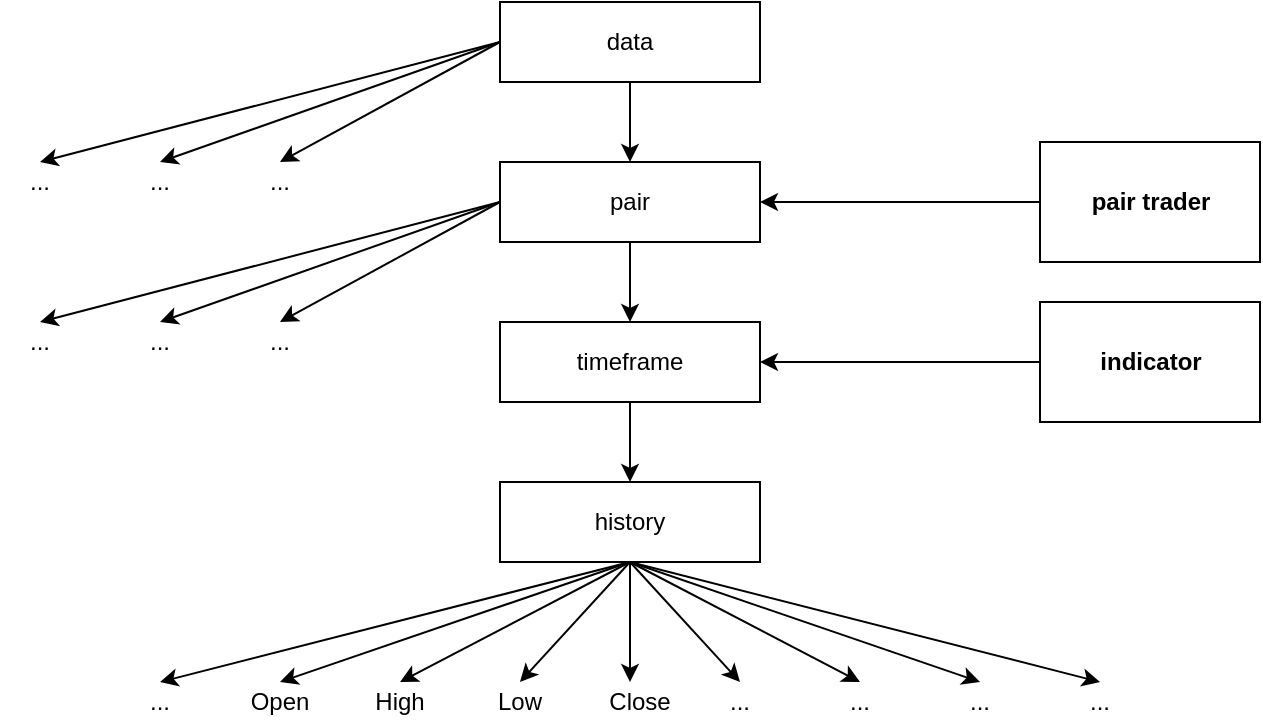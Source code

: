 <mxfile version="14.9.4" type="device"><diagram id="bZwGML5hGIHTJeVwTkUx" name="Page-1"><mxGraphModel dx="413" dy="1223" grid="0" gridSize="10" guides="1" tooltips="1" connect="1" arrows="1" fold="1" page="0" pageScale="1" pageWidth="827" pageHeight="1169" math="0" shadow="0"><root><mxCell id="0"/><mxCell id="1" parent="0"/><mxCell id="idKDhrSusmOBaiKYivAA-1" value="data" style="rounded=0;whiteSpace=wrap;html=1;" parent="1" vertex="1"><mxGeometry x="670" y="-680" width="130" height="40" as="geometry"/></mxCell><mxCell id="idKDhrSusmOBaiKYivAA-2" value="pair" style="rounded=0;whiteSpace=wrap;html=1;" parent="1" vertex="1"><mxGeometry x="670" y="-600" width="130" height="40" as="geometry"/></mxCell><mxCell id="idKDhrSusmOBaiKYivAA-3" value="timeframe" style="rounded=0;whiteSpace=wrap;html=1;" parent="1" vertex="1"><mxGeometry x="670" y="-520" width="130" height="40" as="geometry"/></mxCell><mxCell id="idKDhrSusmOBaiKYivAA-4" value="history" style="rounded=0;whiteSpace=wrap;html=1;" parent="1" vertex="1"><mxGeometry x="670" y="-440" width="130" height="40" as="geometry"/></mxCell><mxCell id="idKDhrSusmOBaiKYivAA-9" style="edgeStyle=orthogonalEdgeStyle;rounded=0;orthogonalLoop=1;jettySize=auto;html=1;entryX=1;entryY=0.5;entryDx=0;entryDy=0;" parent="1" source="idKDhrSusmOBaiKYivAA-8" target="idKDhrSusmOBaiKYivAA-3" edge="1"><mxGeometry relative="1" as="geometry"/></mxCell><mxCell id="idKDhrSusmOBaiKYivAA-8" value="&lt;b&gt;indicator&lt;/b&gt;" style="html=1;" parent="1" vertex="1"><mxGeometry x="940" y="-530" width="110" height="60" as="geometry"/></mxCell><mxCell id="idKDhrSusmOBaiKYivAA-11" style="edgeStyle=orthogonalEdgeStyle;rounded=0;orthogonalLoop=1;jettySize=auto;html=1;entryX=1;entryY=0.5;entryDx=0;entryDy=0;" parent="1" source="idKDhrSusmOBaiKYivAA-10" target="idKDhrSusmOBaiKYivAA-2" edge="1"><mxGeometry relative="1" as="geometry"/></mxCell><mxCell id="idKDhrSusmOBaiKYivAA-10" value="&lt;b&gt;pair trader&lt;/b&gt;" style="html=1;" parent="1" vertex="1"><mxGeometry x="940" y="-610" width="110" height="60" as="geometry"/></mxCell><mxCell id="JJv5Qv0ltP3c24fvBPiS-1" value="" style="endArrow=classic;html=1;exitX=0;exitY=0.5;exitDx=0;exitDy=0;" edge="1" parent="1" source="idKDhrSusmOBaiKYivAA-1"><mxGeometry width="50" height="50" relative="1" as="geometry"><mxPoint x="790" y="-460" as="sourcePoint"/><mxPoint x="440" y="-600" as="targetPoint"/></mxGeometry></mxCell><mxCell id="JJv5Qv0ltP3c24fvBPiS-2" value="" style="endArrow=classic;html=1;exitX=0;exitY=0.5;exitDx=0;exitDy=0;" edge="1" parent="1" source="idKDhrSusmOBaiKYivAA-1"><mxGeometry width="50" height="50" relative="1" as="geometry"><mxPoint x="680" y="-660" as="sourcePoint"/><mxPoint x="500" y="-600" as="targetPoint"/></mxGeometry></mxCell><mxCell id="JJv5Qv0ltP3c24fvBPiS-3" value="" style="endArrow=classic;html=1;" edge="1" parent="1"><mxGeometry width="50" height="50" relative="1" as="geometry"><mxPoint x="670" y="-660" as="sourcePoint"/><mxPoint x="560" y="-600" as="targetPoint"/></mxGeometry></mxCell><mxCell id="JJv5Qv0ltP3c24fvBPiS-4" value="" style="endArrow=classic;html=1;" edge="1" parent="1" source="idKDhrSusmOBaiKYivAA-1" target="idKDhrSusmOBaiKYivAA-2"><mxGeometry width="50" height="50" relative="1" as="geometry"><mxPoint x="734.66" y="-640.0" as="sourcePoint"/><mxPoint x="734.66" y="-600.0" as="targetPoint"/></mxGeometry></mxCell><mxCell id="JJv5Qv0ltP3c24fvBPiS-5" value="" style="endArrow=classic;html=1;" edge="1" parent="1" source="idKDhrSusmOBaiKYivAA-2" target="idKDhrSusmOBaiKYivAA-3"><mxGeometry width="50" height="50" relative="1" as="geometry"><mxPoint x="745" y="-630.0" as="sourcePoint"/><mxPoint x="745" y="-590.0" as="targetPoint"/></mxGeometry></mxCell><mxCell id="JJv5Qv0ltP3c24fvBPiS-6" value="" style="endArrow=classic;html=1;exitX=0;exitY=0.5;exitDx=0;exitDy=0;" edge="1" parent="1"><mxGeometry width="50" height="50" relative="1" as="geometry"><mxPoint x="670" y="-580" as="sourcePoint"/><mxPoint x="440.0" y="-520.0" as="targetPoint"/></mxGeometry></mxCell><mxCell id="JJv5Qv0ltP3c24fvBPiS-7" value="" style="endArrow=classic;html=1;exitX=0;exitY=0.5;exitDx=0;exitDy=0;" edge="1" parent="1"><mxGeometry width="50" height="50" relative="1" as="geometry"><mxPoint x="670" y="-580" as="sourcePoint"/><mxPoint x="500" y="-520.0" as="targetPoint"/></mxGeometry></mxCell><mxCell id="JJv5Qv0ltP3c24fvBPiS-8" value="" style="endArrow=classic;html=1;" edge="1" parent="1"><mxGeometry width="50" height="50" relative="1" as="geometry"><mxPoint x="670" y="-580" as="sourcePoint"/><mxPoint x="560" y="-520.0" as="targetPoint"/></mxGeometry></mxCell><mxCell id="JJv5Qv0ltP3c24fvBPiS-9" value="..." style="text;html=1;strokeColor=none;fillColor=none;align=center;verticalAlign=middle;whiteSpace=wrap;rounded=0;" vertex="1" parent="1"><mxGeometry x="420" y="-600" width="40" height="20" as="geometry"/></mxCell><mxCell id="JJv5Qv0ltP3c24fvBPiS-10" value="..." style="text;html=1;strokeColor=none;fillColor=none;align=center;verticalAlign=middle;whiteSpace=wrap;rounded=0;" vertex="1" parent="1"><mxGeometry x="480" y="-600" width="40" height="20" as="geometry"/></mxCell><mxCell id="JJv5Qv0ltP3c24fvBPiS-11" value="..." style="text;html=1;strokeColor=none;fillColor=none;align=center;verticalAlign=middle;whiteSpace=wrap;rounded=0;" vertex="1" parent="1"><mxGeometry x="540" y="-600" width="40" height="20" as="geometry"/></mxCell><mxCell id="JJv5Qv0ltP3c24fvBPiS-12" value="..." style="text;html=1;strokeColor=none;fillColor=none;align=center;verticalAlign=middle;whiteSpace=wrap;rounded=0;" vertex="1" parent="1"><mxGeometry x="420" y="-520" width="40" height="20" as="geometry"/></mxCell><mxCell id="JJv5Qv0ltP3c24fvBPiS-13" value="..." style="text;html=1;strokeColor=none;fillColor=none;align=center;verticalAlign=middle;whiteSpace=wrap;rounded=0;" vertex="1" parent="1"><mxGeometry x="480" y="-520" width="40" height="20" as="geometry"/></mxCell><mxCell id="JJv5Qv0ltP3c24fvBPiS-14" value="..." style="text;html=1;strokeColor=none;fillColor=none;align=center;verticalAlign=middle;whiteSpace=wrap;rounded=0;" vertex="1" parent="1"><mxGeometry x="540" y="-520" width="40" height="20" as="geometry"/></mxCell><mxCell id="JJv5Qv0ltP3c24fvBPiS-15" value="" style="endArrow=classic;html=1;" edge="1" parent="1" source="idKDhrSusmOBaiKYivAA-3" target="idKDhrSusmOBaiKYivAA-4"><mxGeometry width="50" height="50" relative="1" as="geometry"><mxPoint x="745" y="-540" as="sourcePoint"/><mxPoint x="745" y="-510" as="targetPoint"/></mxGeometry></mxCell><mxCell id="JJv5Qv0ltP3c24fvBPiS-16" value="" style="endArrow=classic;html=1;exitX=0.5;exitY=1;exitDx=0;exitDy=0;" edge="1" parent="1" source="idKDhrSusmOBaiKYivAA-4"><mxGeometry width="50" height="50" relative="1" as="geometry"><mxPoint x="720" y="-360" as="sourcePoint"/><mxPoint x="500.0" y="-340.0" as="targetPoint"/></mxGeometry></mxCell><mxCell id="JJv5Qv0ltP3c24fvBPiS-17" value="" style="endArrow=classic;html=1;exitX=0.5;exitY=1;exitDx=0;exitDy=0;" edge="1" parent="1" source="idKDhrSusmOBaiKYivAA-4"><mxGeometry width="50" height="50" relative="1" as="geometry"><mxPoint x="730" y="-400" as="sourcePoint"/><mxPoint x="560" y="-340.0" as="targetPoint"/></mxGeometry></mxCell><mxCell id="JJv5Qv0ltP3c24fvBPiS-18" value="" style="endArrow=classic;html=1;exitX=0.5;exitY=1;exitDx=0;exitDy=0;" edge="1" parent="1" source="idKDhrSusmOBaiKYivAA-4"><mxGeometry width="50" height="50" relative="1" as="geometry"><mxPoint x="730" y="-400" as="sourcePoint"/><mxPoint x="620" y="-340.0" as="targetPoint"/></mxGeometry></mxCell><mxCell id="JJv5Qv0ltP3c24fvBPiS-19" value="..." style="text;html=1;strokeColor=none;fillColor=none;align=center;verticalAlign=middle;whiteSpace=wrap;rounded=0;" vertex="1" parent="1"><mxGeometry x="480" y="-340" width="40" height="20" as="geometry"/></mxCell><mxCell id="JJv5Qv0ltP3c24fvBPiS-20" value="Open" style="text;html=1;strokeColor=none;fillColor=none;align=center;verticalAlign=middle;whiteSpace=wrap;rounded=0;" vertex="1" parent="1"><mxGeometry x="540" y="-340" width="40" height="20" as="geometry"/></mxCell><mxCell id="JJv5Qv0ltP3c24fvBPiS-21" value="High" style="text;html=1;strokeColor=none;fillColor=none;align=center;verticalAlign=middle;whiteSpace=wrap;rounded=0;" vertex="1" parent="1"><mxGeometry x="600" y="-340" width="40" height="20" as="geometry"/></mxCell><mxCell id="JJv5Qv0ltP3c24fvBPiS-23" value="" style="endArrow=classic;html=1;exitX=0.5;exitY=1;exitDx=0;exitDy=0;" edge="1" parent="1" source="idKDhrSusmOBaiKYivAA-4"><mxGeometry width="50" height="50" relative="1" as="geometry"><mxPoint x="740" y="-390" as="sourcePoint"/><mxPoint x="680" y="-340" as="targetPoint"/></mxGeometry></mxCell><mxCell id="JJv5Qv0ltP3c24fvBPiS-24" value="" style="endArrow=classic;html=1;exitX=0.5;exitY=1;exitDx=0;exitDy=0;" edge="1" parent="1" source="idKDhrSusmOBaiKYivAA-4"><mxGeometry width="50" height="50" relative="1" as="geometry"><mxPoint x="745" y="-390" as="sourcePoint"/><mxPoint x="735" y="-340" as="targetPoint"/></mxGeometry></mxCell><mxCell id="JJv5Qv0ltP3c24fvBPiS-25" value="Low" style="text;html=1;strokeColor=none;fillColor=none;align=center;verticalAlign=middle;whiteSpace=wrap;rounded=0;" vertex="1" parent="1"><mxGeometry x="660" y="-340" width="40" height="20" as="geometry"/></mxCell><mxCell id="JJv5Qv0ltP3c24fvBPiS-26" value="Close" style="text;html=1;strokeColor=none;fillColor=none;align=center;verticalAlign=middle;whiteSpace=wrap;rounded=0;" vertex="1" parent="1"><mxGeometry x="720" y="-340" width="40" height="20" as="geometry"/></mxCell><mxCell id="JJv5Qv0ltP3c24fvBPiS-32" value="" style="endArrow=classic;html=1;exitX=0.5;exitY=1;exitDx=0;exitDy=0;" edge="1" parent="1" source="idKDhrSusmOBaiKYivAA-4"><mxGeometry width="50" height="50" relative="1" as="geometry"><mxPoint x="760" y="-380" as="sourcePoint"/><mxPoint x="790" y="-340" as="targetPoint"/></mxGeometry></mxCell><mxCell id="JJv5Qv0ltP3c24fvBPiS-35" value="" style="endArrow=classic;html=1;exitX=0.5;exitY=1;exitDx=0;exitDy=0;" edge="1" parent="1" source="idKDhrSusmOBaiKYivAA-4"><mxGeometry width="50" height="50" relative="1" as="geometry"><mxPoint x="745" y="-390" as="sourcePoint"/><mxPoint x="850" y="-340" as="targetPoint"/></mxGeometry></mxCell><mxCell id="JJv5Qv0ltP3c24fvBPiS-36" value="" style="endArrow=classic;html=1;exitX=0.5;exitY=1;exitDx=0;exitDy=0;" edge="1" parent="1" source="idKDhrSusmOBaiKYivAA-4"><mxGeometry width="50" height="50" relative="1" as="geometry"><mxPoint x="745" y="-390" as="sourcePoint"/><mxPoint x="910" y="-340" as="targetPoint"/></mxGeometry></mxCell><mxCell id="JJv5Qv0ltP3c24fvBPiS-37" value="..." style="text;html=1;strokeColor=none;fillColor=none;align=center;verticalAlign=middle;whiteSpace=wrap;rounded=0;" vertex="1" parent="1"><mxGeometry x="770" y="-340" width="40" height="20" as="geometry"/></mxCell><mxCell id="JJv5Qv0ltP3c24fvBPiS-38" value="..." style="text;html=1;strokeColor=none;fillColor=none;align=center;verticalAlign=middle;whiteSpace=wrap;rounded=0;" vertex="1" parent="1"><mxGeometry x="830" y="-340" width="40" height="20" as="geometry"/></mxCell><mxCell id="JJv5Qv0ltP3c24fvBPiS-39" value="..." style="text;html=1;strokeColor=none;fillColor=none;align=center;verticalAlign=middle;whiteSpace=wrap;rounded=0;" vertex="1" parent="1"><mxGeometry x="890" y="-340" width="40" height="20" as="geometry"/></mxCell><mxCell id="JJv5Qv0ltP3c24fvBPiS-40" value="" style="endArrow=classic;html=1;exitX=0.5;exitY=1;exitDx=0;exitDy=0;" edge="1" parent="1" source="idKDhrSusmOBaiKYivAA-4"><mxGeometry width="50" height="50" relative="1" as="geometry"><mxPoint x="745" y="-390" as="sourcePoint"/><mxPoint x="970" y="-340" as="targetPoint"/></mxGeometry></mxCell><mxCell id="JJv5Qv0ltP3c24fvBPiS-41" value="..." style="text;html=1;strokeColor=none;fillColor=none;align=center;verticalAlign=middle;whiteSpace=wrap;rounded=0;" vertex="1" parent="1"><mxGeometry x="950" y="-340" width="40" height="20" as="geometry"/></mxCell></root></mxGraphModel></diagram></mxfile>